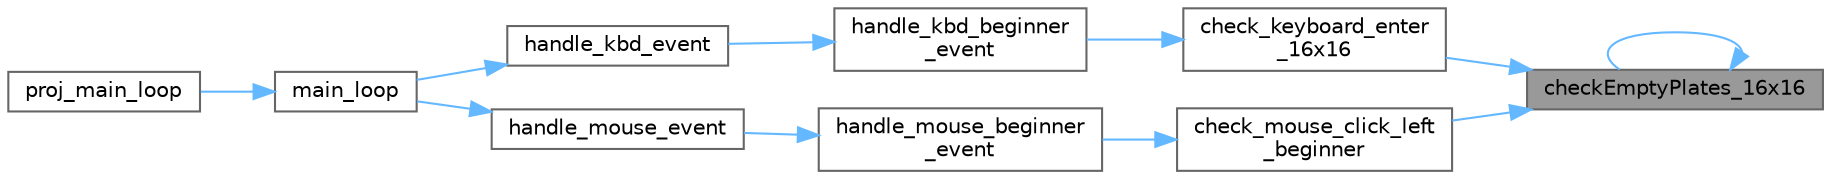 digraph "checkEmptyPlates_16x16"
{
 // LATEX_PDF_SIZE
  bgcolor="transparent";
  edge [fontname=Helvetica,fontsize=10,labelfontname=Helvetica,labelfontsize=10];
  node [fontname=Helvetica,fontsize=10,shape=box,height=0.2,width=0.4];
  rankdir="RL";
  Node1 [label="checkEmptyPlates_16x16",height=0.2,width=0.4,color="gray40", fillcolor="grey60", style="filled", fontcolor="black",tooltip="This function is responsible for checking and revealing empty plates in a 16x16 board."];
  Node1 -> Node2 [dir="back",color="steelblue1",style="solid"];
  Node2 [label="check_keyboard_enter\l_16x16",height=0.2,width=0.4,color="grey40", fillcolor="white", style="filled",URL="$game__state_8c.html#afe4ecd7d5ea67158fd397018661105ae",tooltip="This function checks for the 'Enter' key press on the keyboard in a 16x16 grid."];
  Node2 -> Node3 [dir="back",color="steelblue1",style="solid"];
  Node3 [label="handle_kbd_beginner\l_event",height=0.2,width=0.4,color="grey40", fillcolor="white", style="filled",URL="$kbc__event__handler_8c.html#a7b16a1fb4b10b626ebb39a9cddf2c4de",tooltip="This function handles keyboard events specific to the beginner state."];
  Node3 -> Node4 [dir="back",color="steelblue1",style="solid"];
  Node4 [label="handle_kbd_event",height=0.2,width=0.4,color="grey40", fillcolor="white", style="filled",URL="$kbc__event__handler_8c.html#a8f953f3d6c73d1b602907e7e4a2426e8",tooltip="This function handles keyboard events by dispatching them to the appropriate event handler based on t..."];
  Node4 -> Node5 [dir="back",color="steelblue1",style="solid"];
  Node5 [label="main_loop",height=0.2,width=0.4,color="grey40", fillcolor="white", style="filled",URL="$int__manager_8c.html#a24285aea4a27f96c321b2628788e9a57",tooltip="Main loop of the system. This function enters the main loop of the system and continuously waits for ..."];
  Node5 -> Node6 [dir="back",color="steelblue1",style="solid"];
  Node6 [label="proj_main_loop",height=0.2,width=0.4,color="grey40", fillcolor="white", style="filled",URL="$main_8c.html#a2a16f651eccbd248e1ad3b3b924b143b",tooltip=" "];
  Node1 -> Node7 [dir="back",color="steelblue1",style="solid"];
  Node7 [label="check_mouse_click_left\l_beginner",height=0.2,width=0.4,color="grey40", fillcolor="white", style="filled",URL="$game__state_8c.html#a1e3d437fbea0d84bafff6b2de26d35c3",tooltip="This function handles the left mouse click event and updates the game state accordingly."];
  Node7 -> Node8 [dir="back",color="steelblue1",style="solid"];
  Node8 [label="handle_mouse_beginner\l_event",height=0.2,width=0.4,color="grey40", fillcolor="white", style="filled",URL="$mouse__event__handler_8c.html#a5142c6ed46abfbb64306fd6ea9e6dff4",tooltip="This function handles the mouse event that occurs in the beginner game mode."];
  Node8 -> Node9 [dir="back",color="steelblue1",style="solid"];
  Node9 [label="handle_mouse_event",height=0.2,width=0.4,color="grey40", fillcolor="white", style="filled",URL="$mouse__event__handler_8c.html#a2b4320aed33d44e042e51170d7ab66f3",tooltip="This function handles mouse events based on the current program state."];
  Node9 -> Node5 [dir="back",color="steelblue1",style="solid"];
  Node1 -> Node1 [dir="back",color="steelblue1",style="solid"];
}
